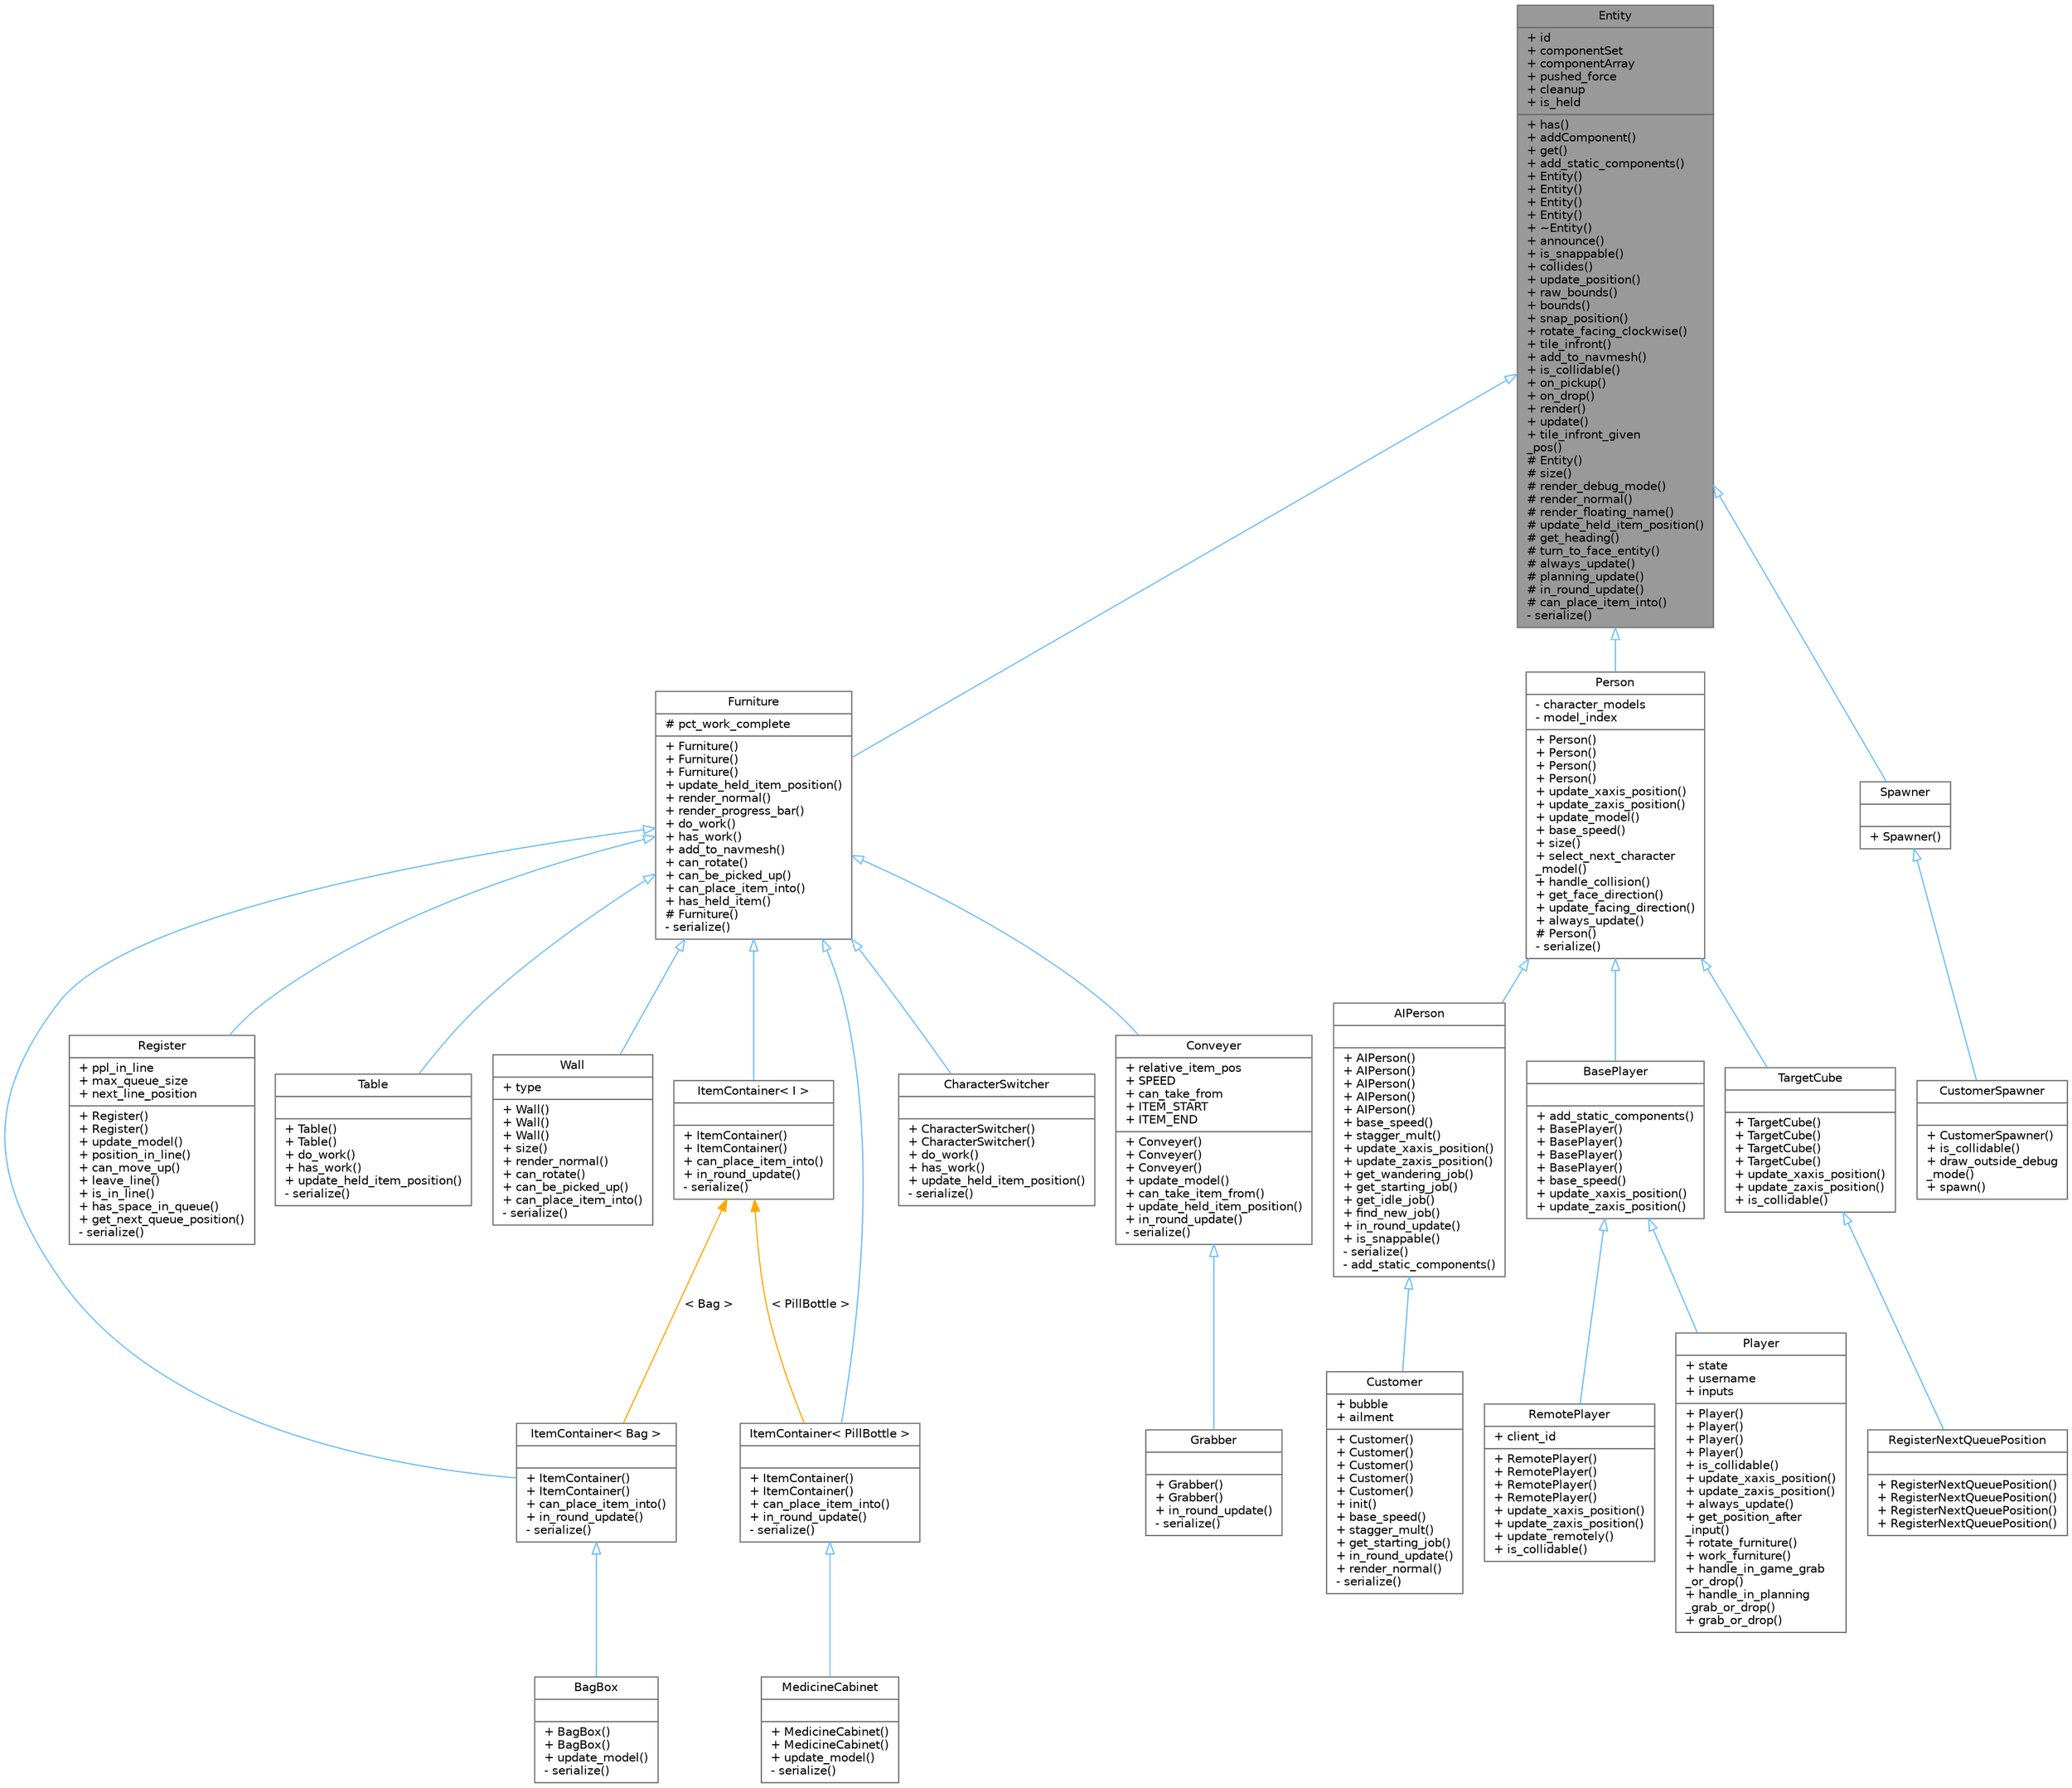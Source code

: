 digraph "Entity"
{
 // LATEX_PDF_SIZE
  bgcolor="transparent";
  edge [fontname=Helvetica,fontsize=10,labelfontname=Helvetica,labelfontsize=10];
  node [fontname=Helvetica,fontsize=10,shape=box,height=0.2,width=0.4];
  Node1 [shape=record,label="{Entity\n|+ id\l+ componentSet\l+ componentArray\l+ pushed_force\l+ cleanup\l+ is_held\l|+ has()\l+ addComponent()\l+ get()\l+ add_static_components()\l+ Entity()\l+ Entity()\l+ Entity()\l+ Entity()\l+ ~Entity()\l+ announce()\l+ is_snappable()\l+ collides()\l+ update_position()\l+ raw_bounds()\l+ bounds()\l+ snap_position()\l+ rotate_facing_clockwise()\l+ tile_infront()\l+ add_to_navmesh()\l+ is_collidable()\l+ on_pickup()\l+ on_drop()\l+ render()\l+ update()\l+ tile_infront_given\l_pos()\l# Entity()\l# size()\l# render_debug_mode()\l# render_normal()\l# render_floating_name()\l# update_held_item_position()\l# get_heading()\l# turn_to_face_entity()\l# always_update()\l# planning_update()\l# in_round_update()\l# can_place_item_into()\l- serialize()\l}",height=0.2,width=0.4,color="gray40", fillcolor="grey60", style="filled", fontcolor="black",tooltip=" "];
  Node1 -> Node2 [dir="back",color="steelblue1",style="solid",arrowtail="onormal"];
  Node2 [shape=record,label="{Furniture\n|# pct_work_complete\l|+ Furniture()\l+ Furniture()\l+ Furniture()\l+ update_held_item_position()\l+ render_normal()\l+ render_progress_bar()\l+ do_work()\l+ has_work()\l+ add_to_navmesh()\l+ can_rotate()\l+ can_be_picked_up()\l+ can_place_item_into()\l+ has_held_item()\l# Furniture()\l- serialize()\l}",height=0.2,width=0.4,color="gray40", fillcolor="white", style="filled",URL="$d0/d8b/struct_furniture.html",tooltip=" "];
  Node2 -> Node3 [dir="back",color="steelblue1",style="solid",arrowtail="onormal"];
  Node3 [shape=record,label="{ItemContainer\< Bag \>\n||+ ItemContainer()\l+ ItemContainer()\l+ can_place_item_into()\l+ in_round_update()\l- serialize()\l}",height=0.2,width=0.4,color="gray40", fillcolor="white", style="filled",URL="$dd/d8c/struct_item_container.html",tooltip=" "];
  Node3 -> Node4 [dir="back",color="steelblue1",style="solid",arrowtail="onormal"];
  Node4 [shape=record,label="{BagBox\n||+ BagBox()\l+ BagBox()\l+ update_model()\l- serialize()\l}",height=0.2,width=0.4,color="gray40", fillcolor="white", style="filled",URL="$d9/dec/struct_bag_box.html",tooltip=" "];
  Node2 -> Node5 [dir="back",color="steelblue1",style="solid",arrowtail="onormal"];
  Node5 [shape=record,label="{ItemContainer\< PillBottle \>\n||+ ItemContainer()\l+ ItemContainer()\l+ can_place_item_into()\l+ in_round_update()\l- serialize()\l}",height=0.2,width=0.4,color="gray40", fillcolor="white", style="filled",URL="$dd/d8c/struct_item_container.html",tooltip=" "];
  Node5 -> Node6 [dir="back",color="steelblue1",style="solid",arrowtail="onormal"];
  Node6 [shape=record,label="{MedicineCabinet\n||+ MedicineCabinet()\l+ MedicineCabinet()\l+ update_model()\l- serialize()\l}",height=0.2,width=0.4,color="gray40", fillcolor="white", style="filled",URL="$d3/dee/struct_medicine_cabinet.html",tooltip=" "];
  Node2 -> Node7 [dir="back",color="steelblue1",style="solid",arrowtail="onormal"];
  Node7 [shape=record,label="{CharacterSwitcher\n||+ CharacterSwitcher()\l+ CharacterSwitcher()\l+ do_work()\l+ has_work()\l+ update_held_item_position()\l- serialize()\l}",height=0.2,width=0.4,color="gray40", fillcolor="white", style="filled",URL="$d6/d27/struct_character_switcher.html",tooltip=" "];
  Node2 -> Node8 [dir="back",color="steelblue1",style="solid",arrowtail="onormal"];
  Node8 [shape=record,label="{Conveyer\n|+ relative_item_pos\l+ SPEED\l+ can_take_from\l+ ITEM_START\l+ ITEM_END\l|+ Conveyer()\l+ Conveyer()\l+ Conveyer()\l+ update_model()\l+ can_take_item_from()\l+ update_held_item_position()\l+ in_round_update()\l- serialize()\l}",height=0.2,width=0.4,color="gray40", fillcolor="white", style="filled",URL="$dd/de4/struct_conveyer.html",tooltip=" "];
  Node8 -> Node9 [dir="back",color="steelblue1",style="solid",arrowtail="onormal"];
  Node9 [shape=record,label="{Grabber\n||+ Grabber()\l+ Grabber()\l+ in_round_update()\l- serialize()\l}",height=0.2,width=0.4,color="gray40", fillcolor="white", style="filled",URL="$d2/d19/struct_grabber.html",tooltip=" "];
  Node2 -> Node10 [dir="back",color="steelblue1",style="solid",arrowtail="onormal"];
  Node10 [shape=record,label="{ItemContainer\< I \>\n||+ ItemContainer()\l+ ItemContainer()\l+ can_place_item_into()\l+ in_round_update()\l- serialize()\l}",height=0.2,width=0.4,color="gray40", fillcolor="white", style="filled",URL="$dd/d8c/struct_item_container.html",tooltip=" "];
  Node10 -> Node3 [dir="back",color="orange",style="solid",label=" \< Bag \>" ];
  Node10 -> Node5 [dir="back",color="orange",style="solid",label=" \< PillBottle \>" ];
  Node2 -> Node11 [dir="back",color="steelblue1",style="solid",arrowtail="onormal"];
  Node11 [shape=record,label="{Register\n|+ ppl_in_line\l+ max_queue_size\l+ next_line_position\l|+ Register()\l+ Register()\l+ update_model()\l+ position_in_line()\l+ can_move_up()\l+ leave_line()\l+ is_in_line()\l+ has_space_in_queue()\l+ get_next_queue_position()\l- serialize()\l}",height=0.2,width=0.4,color="gray40", fillcolor="white", style="filled",URL="$d0/d74/struct_register.html",tooltip=" "];
  Node2 -> Node12 [dir="back",color="steelblue1",style="solid",arrowtail="onormal"];
  Node12 [shape=record,label="{Table\n||+ Table()\l+ Table()\l+ do_work()\l+ has_work()\l+ update_held_item_position()\l- serialize()\l}",height=0.2,width=0.4,color="gray40", fillcolor="white", style="filled",URL="$d5/d0d/struct_table.html",tooltip=" "];
  Node2 -> Node13 [dir="back",color="steelblue1",style="solid",arrowtail="onormal"];
  Node13 [shape=record,label="{Wall\n|+ type\l|+ Wall()\l+ Wall()\l+ Wall()\l+ size()\l+ render_normal()\l+ can_rotate()\l+ can_be_picked_up()\l+ can_place_item_into()\l- serialize()\l}",height=0.2,width=0.4,color="gray40", fillcolor="white", style="filled",URL="$df/d69/struct_wall.html",tooltip=" "];
  Node1 -> Node14 [dir="back",color="steelblue1",style="solid",arrowtail="onormal"];
  Node14 [shape=record,label="{Person\n|- character_models\l- model_index\l|+ Person()\l+ Person()\l+ Person()\l+ Person()\l+ update_xaxis_position()\l+ update_zaxis_position()\l+ update_model()\l+ base_speed()\l+ size()\l+ select_next_character\l_model()\l+ handle_collision()\l+ get_face_direction()\l+ update_facing_direction()\l+ always_update()\l# Person()\l- serialize()\l}",height=0.2,width=0.4,color="gray40", fillcolor="white", style="filled",URL="$d3/de1/struct_person.html",tooltip=" "];
  Node14 -> Node15 [dir="back",color="steelblue1",style="solid",arrowtail="onormal"];
  Node15 [shape=record,label="{AIPerson\n||+ AIPerson()\l+ AIPerson()\l+ AIPerson()\l+ AIPerson()\l+ AIPerson()\l+ base_speed()\l+ stagger_mult()\l+ update_xaxis_position()\l+ update_zaxis_position()\l+ get_wandering_job()\l+ get_starting_job()\l+ get_idle_job()\l+ find_new_job()\l+ in_round_update()\l+ is_snappable()\l- serialize()\l- add_static_components()\l}",height=0.2,width=0.4,color="gray40", fillcolor="white", style="filled",URL="$d0/d3e/struct_a_i_person.html",tooltip=" "];
  Node15 -> Node16 [dir="back",color="steelblue1",style="solid",arrowtail="onormal"];
  Node16 [shape=record,label="{Customer\n|+ bubble\l+ ailment\l|+ Customer()\l+ Customer()\l+ Customer()\l+ Customer()\l+ Customer()\l+ init()\l+ base_speed()\l+ stagger_mult()\l+ get_starting_job()\l+ in_round_update()\l+ render_normal()\l- serialize()\l}",height=0.2,width=0.4,color="gray40", fillcolor="white", style="filled",URL="$d9/d68/struct_customer.html",tooltip=" "];
  Node14 -> Node17 [dir="back",color="steelblue1",style="solid",arrowtail="onormal"];
  Node17 [shape=record,label="{BasePlayer\n||+ add_static_components()\l+ BasePlayer()\l+ BasePlayer()\l+ BasePlayer()\l+ BasePlayer()\l+ base_speed()\l+ update_xaxis_position()\l+ update_zaxis_position()\l}",height=0.2,width=0.4,color="gray40", fillcolor="white", style="filled",URL="$d1/d73/struct_base_player.html",tooltip=" "];
  Node17 -> Node18 [dir="back",color="steelblue1",style="solid",arrowtail="onormal"];
  Node18 [shape=record,label="{Player\n|+ state\l+ username\l+ inputs\l|+ Player()\l+ Player()\l+ Player()\l+ Player()\l+ is_collidable()\l+ update_xaxis_position()\l+ update_zaxis_position()\l+ always_update()\l+ get_position_after\l_input()\l+ rotate_furniture()\l+ work_furniture()\l+ handle_in_game_grab\l_or_drop()\l+ handle_in_planning\l_grab_or_drop()\l+ grab_or_drop()\l}",height=0.2,width=0.4,color="gray40", fillcolor="white", style="filled",URL="$d3/db1/struct_player.html",tooltip=" "];
  Node17 -> Node19 [dir="back",color="steelblue1",style="solid",arrowtail="onormal"];
  Node19 [shape=record,label="{RemotePlayer\n|+ client_id\l|+ RemotePlayer()\l+ RemotePlayer()\l+ RemotePlayer()\l+ RemotePlayer()\l+ update_xaxis_position()\l+ update_zaxis_position()\l+ update_remotely()\l+ is_collidable()\l}",height=0.2,width=0.4,color="gray40", fillcolor="white", style="filled",URL="$d8/dd0/struct_remote_player.html",tooltip=" "];
  Node14 -> Node20 [dir="back",color="steelblue1",style="solid",arrowtail="onormal"];
  Node20 [shape=record,label="{TargetCube\n||+ TargetCube()\l+ TargetCube()\l+ TargetCube()\l+ TargetCube()\l+ update_xaxis_position()\l+ update_zaxis_position()\l+ is_collidable()\l}",height=0.2,width=0.4,color="gray40", fillcolor="white", style="filled",URL="$d9/d4e/struct_target_cube.html",tooltip=" "];
  Node20 -> Node21 [dir="back",color="steelblue1",style="solid",arrowtail="onormal"];
  Node21 [shape=record,label="{RegisterNextQueuePosition\n||+ RegisterNextQueuePosition()\l+ RegisterNextQueuePosition()\l+ RegisterNextQueuePosition()\l+ RegisterNextQueuePosition()\l}",height=0.2,width=0.4,color="gray40", fillcolor="white", style="filled",URL="$dc/dc6/struct_register_next_queue_position.html",tooltip=" "];
  Node1 -> Node22 [dir="back",color="steelblue1",style="solid",arrowtail="onormal"];
  Node22 [shape=record,label="{Spawner\n||+ Spawner()\l}",height=0.2,width=0.4,color="gray40", fillcolor="white", style="filled",URL="$d0/d2d/struct_spawner.html",tooltip=" "];
  Node22 -> Node23 [dir="back",color="steelblue1",style="solid",arrowtail="onormal"];
  Node23 [shape=record,label="{CustomerSpawner\n||+ CustomerSpawner()\l+ is_collidable()\l+ draw_outside_debug\l_mode()\l+ spawn()\l}",height=0.2,width=0.4,color="gray40", fillcolor="white", style="filled",URL="$d2/d99/struct_customer_spawner.html",tooltip=" "];
}
